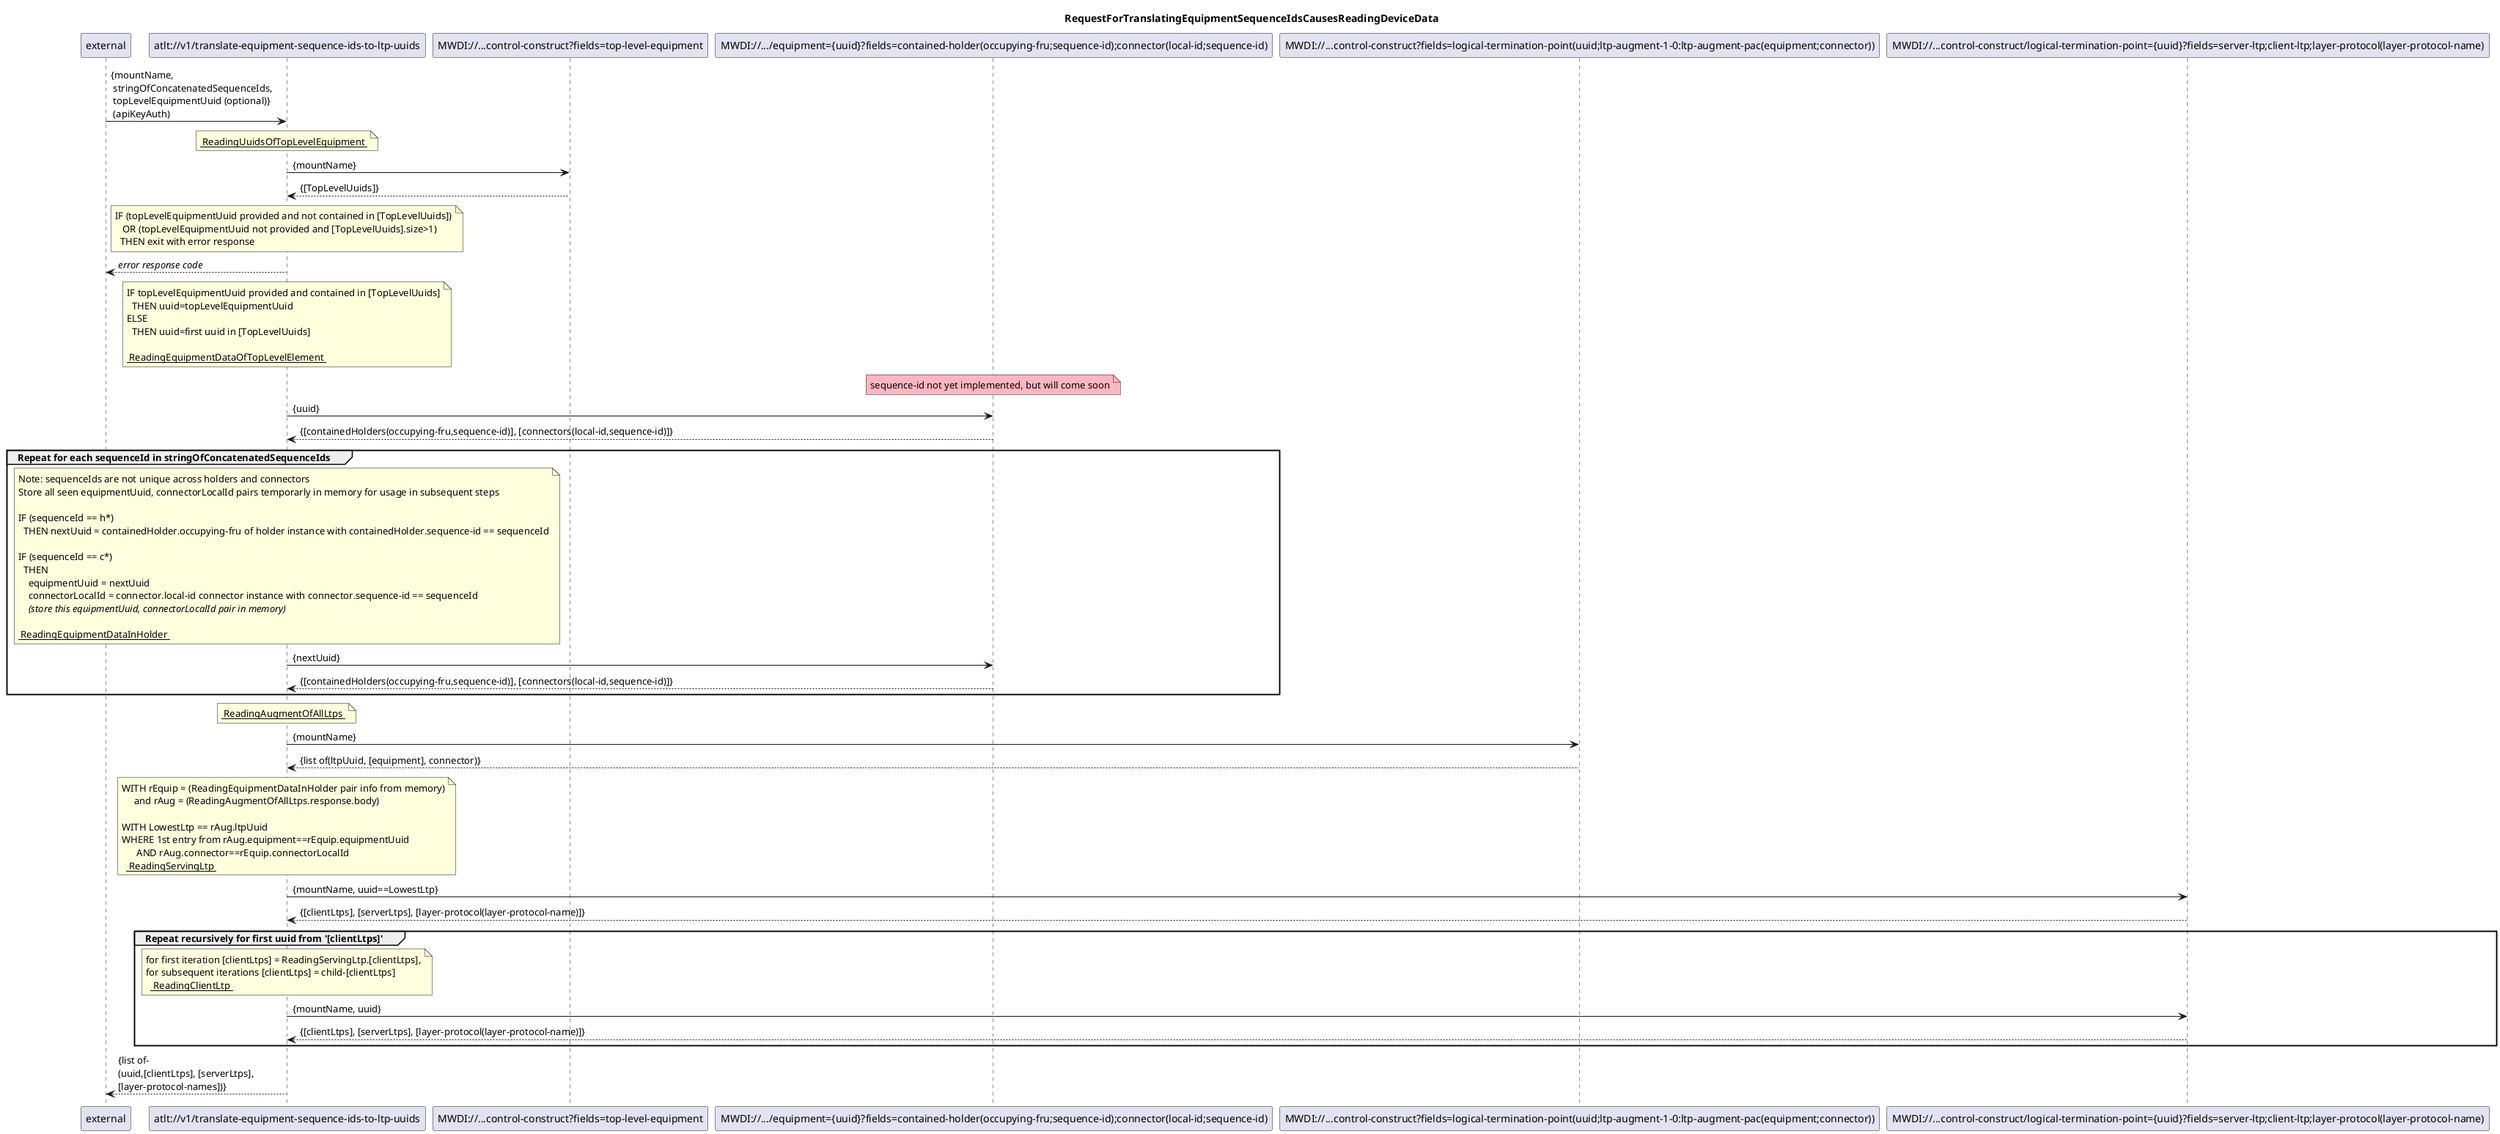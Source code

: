 @startuml 01x_translate-equipment-sequence-ids-to-ltp-uuids
skinparam responseMessageBelowArrow true

title RequestForTranslatingEquipmentSequenceIdsCausesReadingDeviceData

participant "external" as external
participant "atlt://v1/translate-equipment-sequence-ids-to-ltp-uuids" as offeredService
participant "MWDI://...control-construct?fields=top-level-equipment" as topLevel
  ' complete path: participant "MWDI://core-model-1-4:network-control-domain=cache/control-construct={mountName}?fields=top-level-equipment" as topLevel
participant "MWDI://.../equipment={uuid}?fields=contained-holder(occupying-fru;sequence-id);connector(local-id;sequence-id)" as equipment
  ' complete path: participant "MWDI://core-model-1-4:network-control-domain=cache/control-construct={mountName}/equipment={uuid}?fields=contained-holder(occupying-fru;sequence-id);connector(local-id;sequence-id)" as equipment
participant "MWDI://...control-construct?fields=logical-termination-point(uuid;ltp-augment-1-0:ltp-augment-pac(equipment;connector))" as ltpList
  ' complete path: participant "MWDI://core-model-1-4:network-control-domain=cache/control-construct={mountName}?fields=logical-termination-point(uuid;ltp-augment-1-0:ltp-augment-pac(equipment;connector))" as ltpList
participant "MWDI://...control-construct/logical-termination-point={uuid}?fields=server-ltp;client-ltp;layer-protocol(layer-protocol-name)" as clientLtp
  ' complete path: participant "MWDI://core-model-1-4:network-control-domain=cache/control-construct={mountName}/logical-termination-point={uuid}?fields=server-ltp;client-ltp;layer-protocol(layer-protocol-name)" as clientLtp

external -> offeredService : {mountName, \n stringOfConcatenatedSequenceIds, \n topLevelEquipmentUuid (optional)} \n (apiKeyAuth)

note over offeredService
  <u> ReadingUuidsOfTopLevelEquipment </u>
end note
offeredService -> topLevel : {mountName}
topLevel --> offeredService : {[TopLevelUuids]}

note over offeredService
  IF (topLevelEquipmentUuid provided and not contained in [TopLevelUuids])
     OR (topLevelEquipmentUuid not provided and [TopLevelUuids].size>1)
    THEN exit with error response
end note
offeredService --> external : <i>error response code</i>
note over offeredService
  IF topLevelEquipmentUuid provided and contained in [TopLevelUuids]
    THEN uuid=topLevelEquipmentUuid
  ELSE
    THEN uuid=first uuid in [TopLevelUuids]

  <u> ReadingEquipmentDataOfTopLevelElement </u>
end note
note over equipment #LightPink: sequence-id not yet implemented, but will come soon
offeredService -> equipment : {uuid}
equipment --> offeredService : {[containedHolders(occupying-fru,sequence-id)], [connectors(local-id,sequence-id)]}

group Repeat for each sequenceId in stringOfConcatenatedSequenceIds
  note over offeredService
    Note: sequenceIds are not unique across holders and connectors
    Store all seen equipmentUuid, connectorLocalId pairs temporarly in memory for usage in subsequent steps

    IF (sequenceId == h*)
      THEN nextUuid = containedHolder.occupying-fru of holder instance with containedHolder.sequence-id == sequenceId

    IF (sequenceId == c*)
      THEN
        equipmentUuid = nextUuid
        connectorLocalId = connector.local-id connector instance with connector.sequence-id == sequenceId
        <i>(store this equipmentUuid, connectorLocalId pair in memory)</i>

    <u> ReadingEquipmentDataInHolder </u>
  end note
  offeredService -> equipment : {nextUuid}
  equipment --> offeredService : {[containedHolders(occupying-fru,sequence-id)], [connectors(local-id,sequence-id)]}
end

note over offeredService
  <u> ReadingAugmentOfAllLtps </u>
end note
offeredService -> ltpList : {mountName}
ltpList --> offeredService : {list of(ltpUuid, [equipment], connector)}

note over offeredService
  WITH rEquip = (ReadingEquipmentDataInHolder pair info from memory)
       and rAug = (ReadingAugmentOfAllLtps.response.body)

  WITH LowestLtp == rAug.ltpUuid
  WHERE 1st entry from rAug.equipment==rEquip.equipmentUuid
        AND rAug.connector==rEquip.connectorLocalId
    <u> ReadingServingLtp </u>
end note
  offeredService -> clientLtp : {mountName, uuid==LowestLtp}
  clientLtp --> offeredService : {[clientLtps], [serverLtps], [layer-protocol(layer-protocol-name)]}

group Repeat recursively for first uuid from '[clientLtps]'
  note over offeredService
    for first iteration [clientLtps] = ReadingServingLtp.[clientLtps],
    for subsequent iterations [clientLtps] = child-[clientLtps]
      <u> ReadingClientLtp </u>
  end note
  offeredService -> clientLtp : {mountName, uuid}
  clientLtp --> offeredService : {[clientLtps], [serverLtps], [layer-protocol(layer-protocol-name)]}
end

offeredService --> external : {list of-\n(uuid,[clientLtps], [serverLtps],\n[layer-protocol-names])}

@enduml
